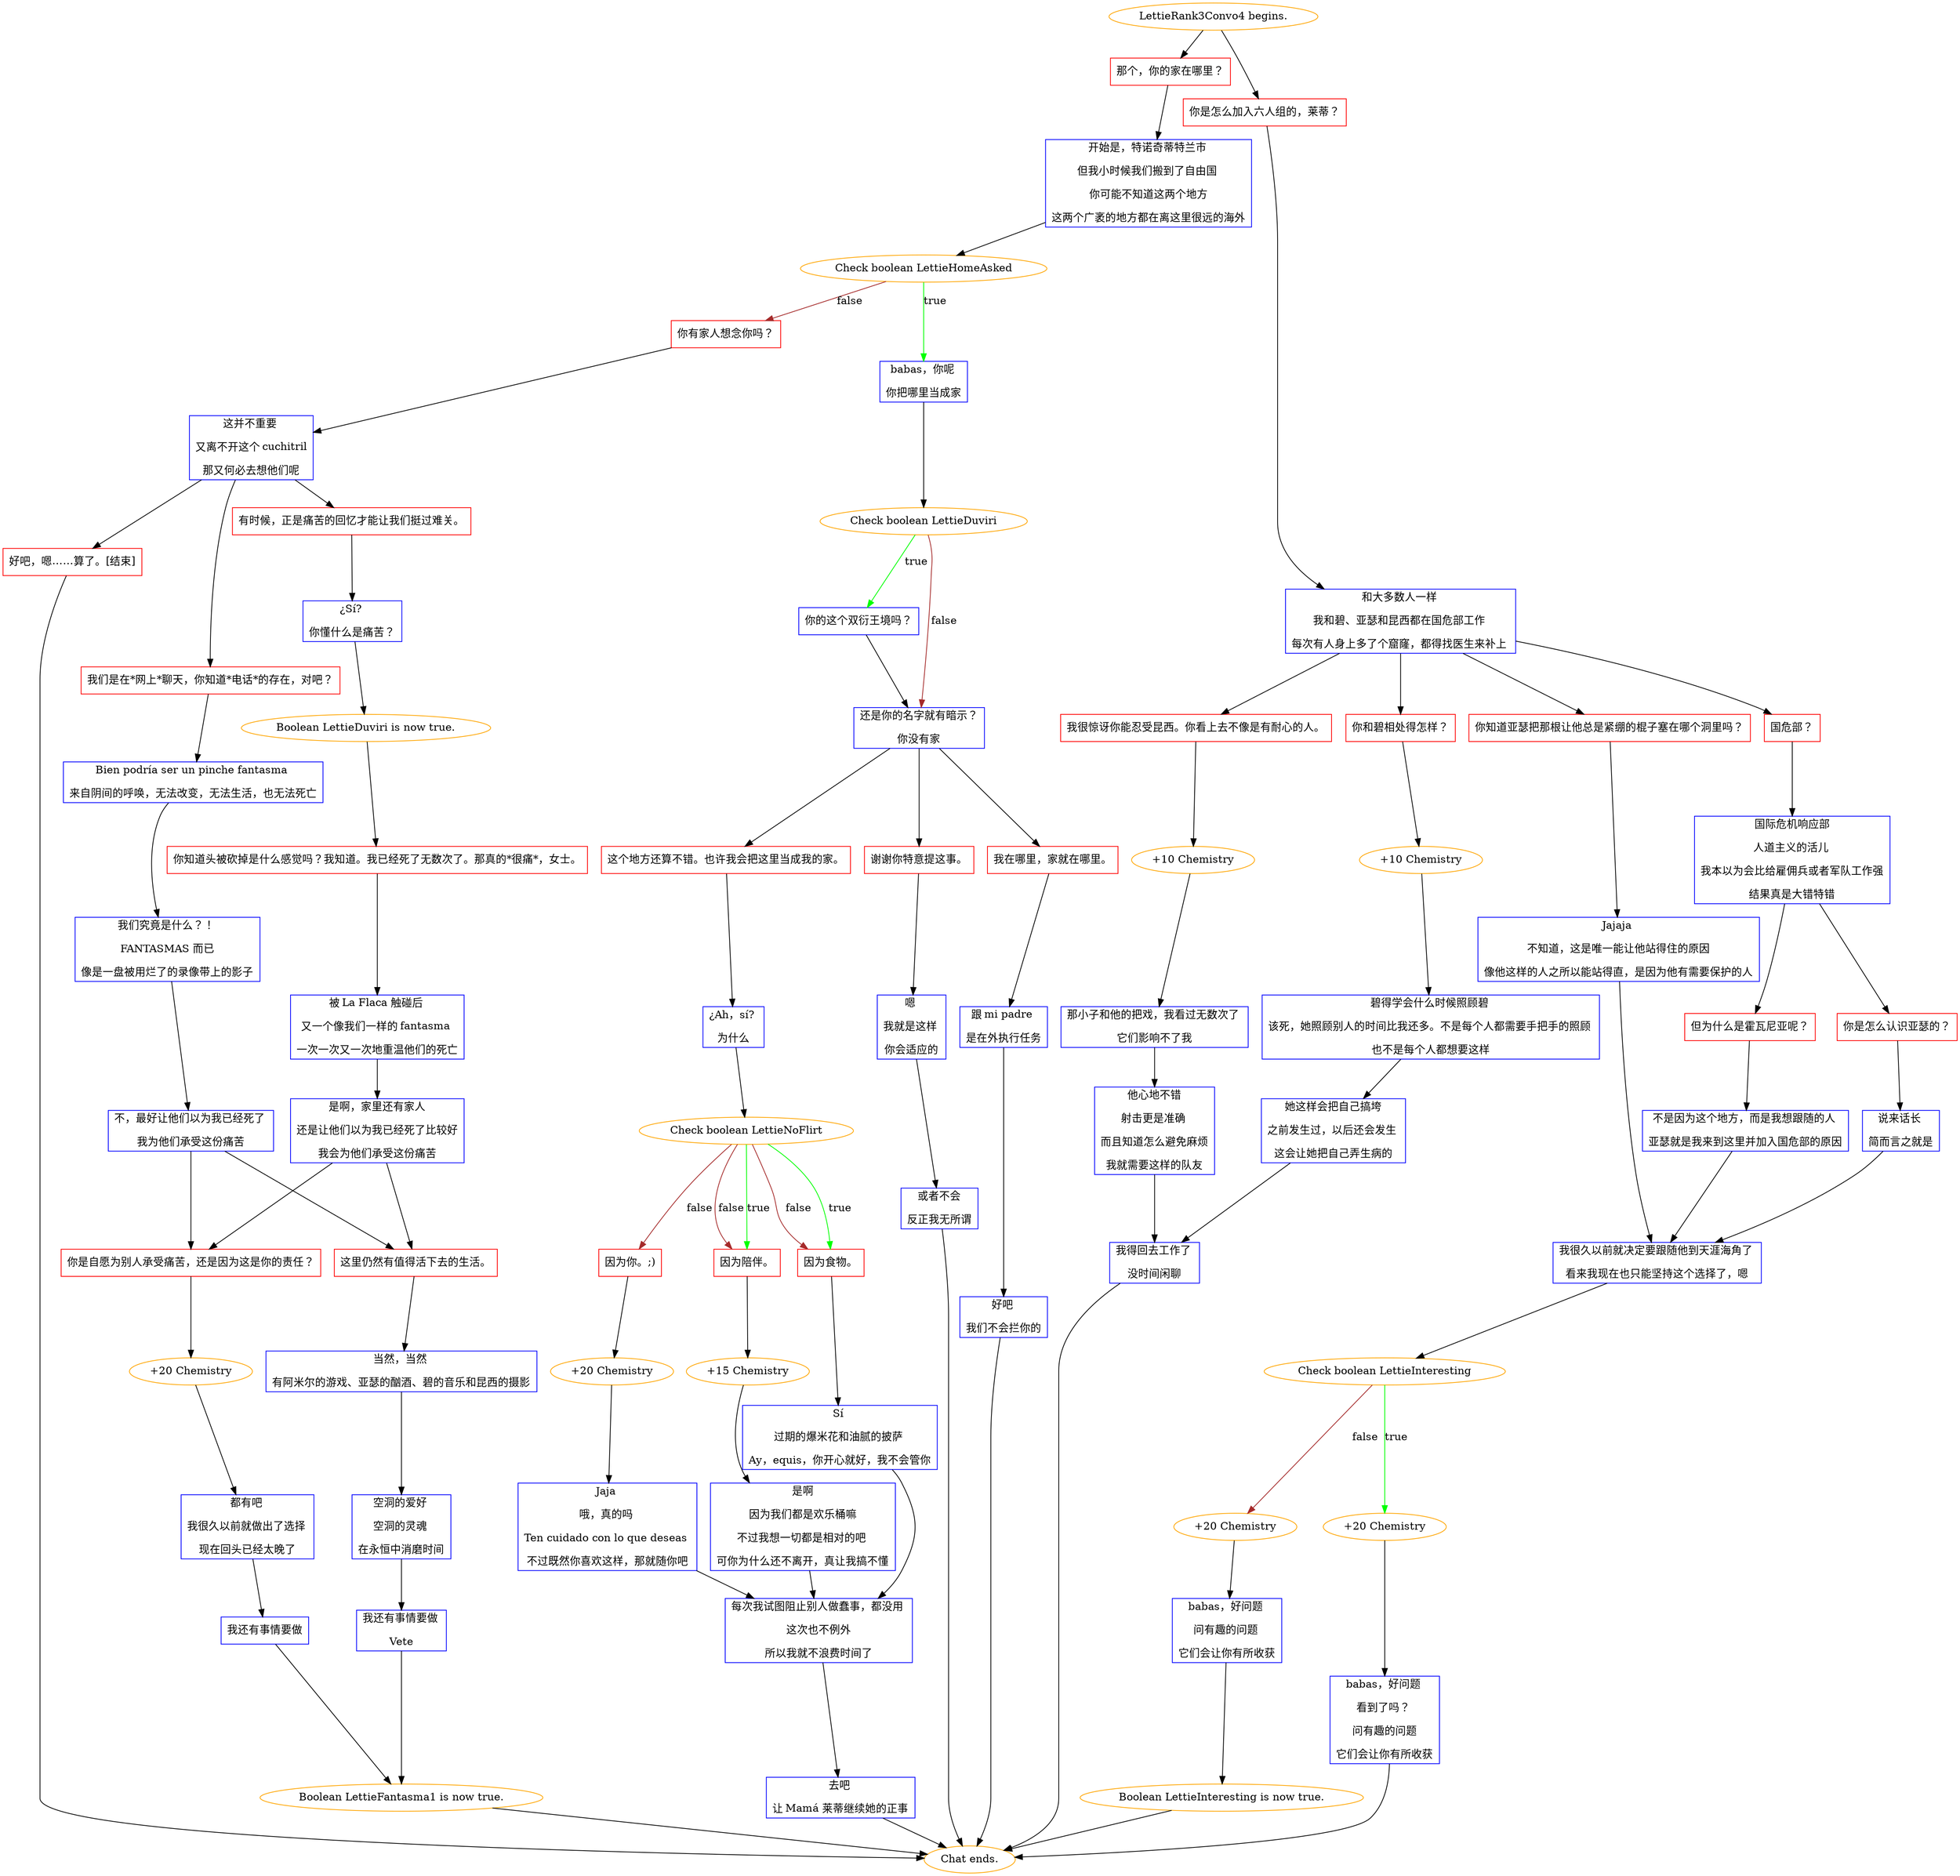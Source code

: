 digraph {
	"LettieRank3Convo4 begins." [color=orange];
		"LettieRank3Convo4 begins." -> j3297377169;
		"LettieRank3Convo4 begins." -> j3596331208;
	j3297377169 [label="那个，你的家在哪里？",shape=box,color=red];
		j3297377169 -> j2103850267;
	j3596331208 [label="你是怎么加入六人组的，莱蒂？",shape=box,color=red];
		j3596331208 -> j3223572839;
	j2103850267 [label="开始是，特诺奇蒂特兰市 
但我小时候我们搬到了自由国 
你可能不知道这两个地方
这两个广袤的地方都在离这里很远的海外",shape=box,color=blue];
		j2103850267 -> j626268686;
	j3223572839 [label="和大多数人一样 
我和碧、亚瑟和昆西都在国危部工作 
每次有人身上多了个窟窿，都得找医生来补上 ",shape=box,color=blue];
		j3223572839 -> j1002522158;
		j3223572839 -> j2029450882;
		j3223572839 -> j2294666627;
		j3223572839 -> j3802350459;
	j626268686 [label="Check boolean LettieHomeAsked",color=orange];
		j626268686 -> j1144572960 [label=true,color=green];
		j626268686 -> j950490168 [label=false,color=brown];
	j1002522158 [label="你和碧相处得怎样？",shape=box,color=red];
		j1002522158 -> j3351915977;
	j2029450882 [label="我很惊讶你能忍受昆西。你看上去不像是有耐心的人。",shape=box,color=red];
		j2029450882 -> j1021251442;
	j2294666627 [label="你知道亚瑟把那根让他总是紧绷的棍子塞在哪个洞里吗？",shape=box,color=red];
		j2294666627 -> j2273876030;
	j3802350459 [label="国危部？",shape=box,color=red];
		j3802350459 -> j2114373816;
	j1144572960 [label="babas，你呢 
你把哪里当成家",shape=box,color=blue];
		j1144572960 -> j2608084088;
	j950490168 [label="你有家人想念你吗？",shape=box,color=red];
		j950490168 -> j298004531;
	j3351915977 [label="+10 Chemistry",color=orange];
		j3351915977 -> j2315314968;
	j1021251442 [label="+10 Chemistry",color=orange];
		j1021251442 -> j4294696302;
	j2273876030 [label="Jajaja 
不知道，这是唯一能让他站得住的原因
像他这样的人之所以能站得直，是因为他有需要保护的人",shape=box,color=blue];
		j2273876030 -> j1192504972;
	j2114373816 [label="国际危机响应部
人道主义的活儿 
我本以为会比给雇佣兵或者军队工作强
结果真是大错特错",shape=box,color=blue];
		j2114373816 -> j919028532;
		j2114373816 -> j3495117051;
	j2608084088 [label="Check boolean LettieDuviri",color=orange];
		j2608084088 -> j40854910 [label=true,color=green];
		j2608084088 -> j2187529486 [label=false,color=brown];
	j298004531 [label="这并不重要 
又离不开这个 cuchitril
那又何必去想他们呢",shape=box,color=blue];
		j298004531 -> j2915137310;
		j298004531 -> j1831562717;
		j298004531 -> j239747772;
	j2315314968 [label="碧得学会什么时候照顾碧 
该死，她照顾别人的时间比我还多。不是每个人都需要手把手的照顾 
也不是每个人都想要这样",shape=box,color=blue];
		j2315314968 -> j3516833272;
	j4294696302 [label="那小子和他的把戏，我看过无数次了 
它们影响不了我",shape=box,color=blue];
		j4294696302 -> j1222498118;
	j1192504972 [label="我很久以前就决定要跟随他到天涯海角了 
看来我现在也只能坚持这个选择了，嗯",shape=box,color=blue];
		j1192504972 -> j1451161206;
	j919028532 [label="你是怎么认识亚瑟的？",shape=box,color=red];
		j919028532 -> j1990573138;
	j3495117051 [label="但为什么是霍瓦尼亚呢？",shape=box,color=red];
		j3495117051 -> j4085842247;
	j40854910 [label="你的这个双衍王境吗？",shape=box,color=blue];
		j40854910 -> j2187529486;
	j2187529486 [label="还是你的名字就有暗示？
你没有家",shape=box,color=blue];
		j2187529486 -> j2715319840;
		j2187529486 -> j1408207563;
		j2187529486 -> j3681742918;
	j2915137310 [label="有时候，正是痛苦的回忆才能让我们挺过难关。",shape=box,color=red];
		j2915137310 -> j2619137984;
	j1831562717 [label="我们是在*网上*聊天，你知道*电话*的存在，对吧？",shape=box,color=red];
		j1831562717 -> j4233146201;
	j239747772 [label="好吧，嗯……算了。[结束]",shape=box,color=red];
		j239747772 -> "Chat ends.";
	j3516833272 [label="她这样会把自己搞垮
之前发生过，以后还会发生 
这会让她把自己弄生病的",shape=box,color=blue];
		j3516833272 -> j2363101204;
	j1222498118 [label="他心地不错
射击更是准确 
而且知道怎么避免麻烦
我就需要这样的队友",shape=box,color=blue];
		j1222498118 -> j2363101204;
	j1451161206 [label="Check boolean LettieInteresting",color=orange];
		j1451161206 -> j1208630261 [label=true,color=green];
		j1451161206 -> j1031734251 [label=false,color=brown];
	j1990573138 [label="说来话长 
简而言之就是",shape=box,color=blue];
		j1990573138 -> j1192504972;
	j4085842247 [label="不是因为这个地方，而是我想跟随的人 
亚瑟就是我来到这里并加入国危部的原因",shape=box,color=blue];
		j4085842247 -> j1192504972;
	j2715319840 [label="这个地方还算不错。也许我会把这里当成我的家。",shape=box,color=red];
		j2715319840 -> j3306941544;
	j1408207563 [label="谢谢你特意提这事。",shape=box,color=red];
		j1408207563 -> j394647721;
	j3681742918 [label="我在哪里，家就在哪里。",shape=box,color=red];
		j3681742918 -> j2483989252;
	j2619137984 [label="¿Sí? 
你懂什么是痛苦？",shape=box,color=blue];
		j2619137984 -> j4154874269;
	j4233146201 [label="Bien podría ser un pinche fantasma 
来自阴间的呼唤，无法改变，无法生活，也无法死亡",shape=box,color=blue];
		j4233146201 -> j2755305632;
	"Chat ends." [color=orange];
	j2363101204 [label="我得回去工作了 
没时间闲聊",shape=box,color=blue];
		j2363101204 -> "Chat ends.";
	j1208630261 [label="+20 Chemistry",color=orange];
		j1208630261 -> j3809784356;
	j1031734251 [label="+20 Chemistry",color=orange];
		j1031734251 -> j1625826075;
	j3306941544 [label="¿Ah，sí? 
为什么",shape=box,color=blue];
		j3306941544 -> j628755748;
	j394647721 [label="嗯 
我就是这样 
你会适应的",shape=box,color=blue];
		j394647721 -> j2470980731;
	j2483989252 [label="跟 mi padre 
是在外执行任务",shape=box,color=blue];
		j2483989252 -> j15134717;
	j4154874269 [label="Boolean LettieDuviri is now true.",color=orange];
		j4154874269 -> j490362323;
	j2755305632 [label="我们究竟是什么？！ 
FANTASMAS 而已
像是一盘被用烂了的录像带上的影子",shape=box,color=blue];
		j2755305632 -> j1571635550;
	j3809784356 [label="babas，好问题 
看到了吗？ 
问有趣的问题
它们会让你有所收获",shape=box,color=blue];
		j3809784356 -> "Chat ends.";
	j1625826075 [label="babas，好问题 
问有趣的问题 
它们会让你有所收获",shape=box,color=blue];
		j1625826075 -> j70267491;
	j628755748 [label="Check boolean LettieNoFlirt",color=orange];
		j628755748 -> j1065394734 [label=true,color=green];
		j628755748 -> j3293498026 [label=true,color=green];
		j628755748 -> j3293498026 [label=false,color=brown];
		j628755748 -> j1065394734 [label=false,color=brown];
		j628755748 -> j1280765763 [label=false,color=brown];
	j2470980731 [label="或者不会
反正我无所谓",shape=box,color=blue];
		j2470980731 -> "Chat ends.";
	j15134717 [label="好吧 
我们不会拦你的",shape=box,color=blue];
		j15134717 -> "Chat ends.";
	j490362323 [label="你知道头被砍掉是什么感觉吗？我知道。我已经死了无数次了。那真的*很痛*，女士。",shape=box,color=red];
		j490362323 -> j827416090;
	j1571635550 [label="不，最好让他们以为我已经死了 
我为他们承受这份痛苦",shape=box,color=blue];
		j1571635550 -> j260662596;
		j1571635550 -> j2895997265;
	j70267491 [label="Boolean LettieInteresting is now true.",color=orange];
		j70267491 -> "Chat ends.";
	j1065394734 [label="因为陪伴。",shape=box,color=red];
		j1065394734 -> j759906400;
	j3293498026 [label="因为食物。",shape=box,color=red];
		j3293498026 -> j2816360465;
	j1280765763 [label="因为你。;)",shape=box,color=red];
		j1280765763 -> j3817585128;
	j827416090 [label="被 La Flaca 触碰后 
又一个像我们一样的 fantasma 
一次一次又一次地重温他们的死亡",shape=box,color=blue];
		j827416090 -> j977431388;
	j260662596 [label="你是自愿为别人承受痛苦，还是因为这是你的责任？",shape=box,color=red];
		j260662596 -> j661932254;
	j2895997265 [label="这里仍然有值得活下去的生活。",shape=box,color=red];
		j2895997265 -> j2392755231;
	j759906400 [label="+15 Chemistry",color=orange];
		j759906400 -> j2911511190;
	j2816360465 [label="Sí 
过期的爆米花和油腻的披萨 
Ay，equis，你开心就好，我不会管你",shape=box,color=blue];
		j2816360465 -> j2533455854;
	j3817585128 [label="+20 Chemistry",color=orange];
		j3817585128 -> j302805262;
	j977431388 [label="是啊，家里还有家人
还是让他们以为我已经死了比较好
我会为他们承受这份痛苦",shape=box,color=blue];
		j977431388 -> j260662596;
		j977431388 -> j2895997265;
	j661932254 [label="+20 Chemistry",color=orange];
		j661932254 -> j1516251112;
	j2392755231 [label="当然，当然 
有阿米尔的游戏、亚瑟的酗酒、碧的音乐和昆西的摄影",shape=box,color=blue];
		j2392755231 -> j3550886060;
	j2911511190 [label="是啊
因为我们都是欢乐桶嘛
不过我想一切都是相对的吧 
可你为什么还不离开，真让我搞不懂",shape=box,color=blue];
		j2911511190 -> j2533455854;
	j2533455854 [label="每次我试图阻止别人做蠢事，都没用 
这次也不例外
所以我就不浪费时间了",shape=box,color=blue];
		j2533455854 -> j448912630;
	j302805262 [label="Jaja 
哦，真的吗 
Ten cuidado con lo que deseas 
不过既然你喜欢这样，那就随你吧",shape=box,color=blue];
		j302805262 -> j2533455854;
	j1516251112 [label="都有吧 
我很久以前就做出了选择 
现在回头已经太晚了",shape=box,color=blue];
		j1516251112 -> j3197902534;
	j3550886060 [label="空洞的爱好 
空洞的灵魂 
在永恒中消磨时间",shape=box,color=blue];
		j3550886060 -> j210840370;
	j448912630 [label="去吧 
让 Mamá 莱蒂继续她的正事",shape=box,color=blue];
		j448912630 -> "Chat ends.";
	j3197902534 [label="我还有事情要做",shape=box,color=blue];
		j3197902534 -> j1253712857;
	j210840370 [label="我还有事情要做 
Vete",shape=box,color=blue];
		j210840370 -> j1253712857;
	j1253712857 [label="Boolean LettieFantasma1 is now true.",color=orange];
		j1253712857 -> "Chat ends.";
}